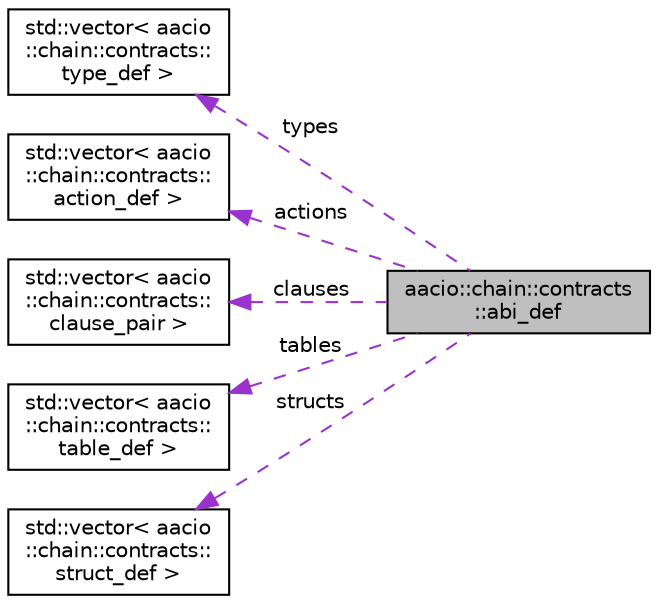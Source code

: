 digraph "aacio::chain::contracts::abi_def"
{
  edge [fontname="Helvetica",fontsize="10",labelfontname="Helvetica",labelfontsize="10"];
  node [fontname="Helvetica",fontsize="10",shape=record];
  rankdir="LR";
  Node1 [label="aacio::chain::contracts\l::abi_def",height=0.2,width=0.4,color="black", fillcolor="grey75", style="filled", fontcolor="black"];
  Node2 -> Node1 [dir="back",color="darkorchid3",fontsize="10",style="dashed",label=" types" ,fontname="Helvetica"];
  Node2 [label="std::vector\< aacio\l::chain::contracts::\ltype_def \>",height=0.2,width=0.4,color="black", fillcolor="white", style="filled",URL="$classstd_1_1vector.html"];
  Node3 -> Node1 [dir="back",color="darkorchid3",fontsize="10",style="dashed",label=" actions" ,fontname="Helvetica"];
  Node3 [label="std::vector\< aacio\l::chain::contracts::\laction_def \>",height=0.2,width=0.4,color="black", fillcolor="white", style="filled",URL="$classstd_1_1vector.html"];
  Node4 -> Node1 [dir="back",color="darkorchid3",fontsize="10",style="dashed",label=" clauses" ,fontname="Helvetica"];
  Node4 [label="std::vector\< aacio\l::chain::contracts::\lclause_pair \>",height=0.2,width=0.4,color="black", fillcolor="white", style="filled",URL="$classstd_1_1vector.html"];
  Node5 -> Node1 [dir="back",color="darkorchid3",fontsize="10",style="dashed",label=" tables" ,fontname="Helvetica"];
  Node5 [label="std::vector\< aacio\l::chain::contracts::\ltable_def \>",height=0.2,width=0.4,color="black", fillcolor="white", style="filled",URL="$classstd_1_1vector.html"];
  Node6 -> Node1 [dir="back",color="darkorchid3",fontsize="10",style="dashed",label=" structs" ,fontname="Helvetica"];
  Node6 [label="std::vector\< aacio\l::chain::contracts::\lstruct_def \>",height=0.2,width=0.4,color="black", fillcolor="white", style="filled",URL="$classstd_1_1vector.html"];
}
